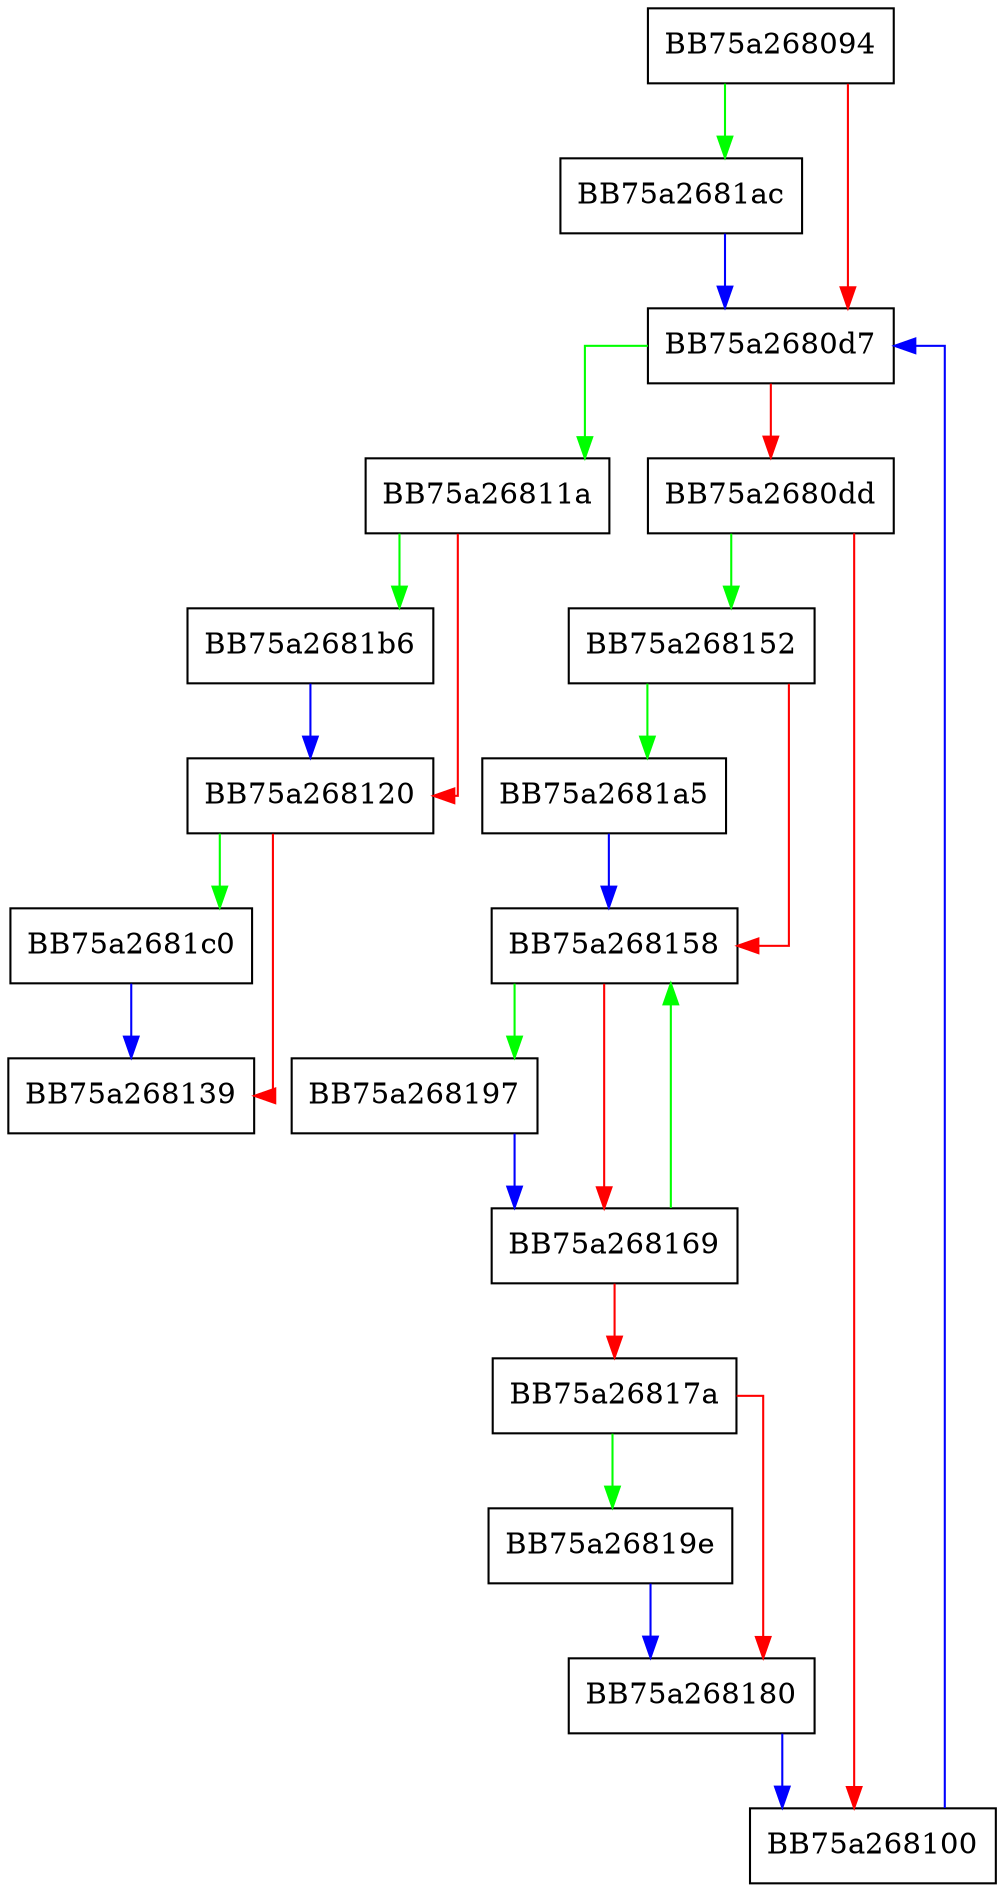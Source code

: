 digraph Update {
  node [shape="box"];
  graph [splines=ortho];
  BB75a268094 -> BB75a2681ac [color="green"];
  BB75a268094 -> BB75a2680d7 [color="red"];
  BB75a2680d7 -> BB75a26811a [color="green"];
  BB75a2680d7 -> BB75a2680dd [color="red"];
  BB75a2680dd -> BB75a268152 [color="green"];
  BB75a2680dd -> BB75a268100 [color="red"];
  BB75a268100 -> BB75a2680d7 [color="blue"];
  BB75a26811a -> BB75a2681b6 [color="green"];
  BB75a26811a -> BB75a268120 [color="red"];
  BB75a268120 -> BB75a2681c0 [color="green"];
  BB75a268120 -> BB75a268139 [color="red"];
  BB75a268152 -> BB75a2681a5 [color="green"];
  BB75a268152 -> BB75a268158 [color="red"];
  BB75a268158 -> BB75a268197 [color="green"];
  BB75a268158 -> BB75a268169 [color="red"];
  BB75a268169 -> BB75a268158 [color="green"];
  BB75a268169 -> BB75a26817a [color="red"];
  BB75a26817a -> BB75a26819e [color="green"];
  BB75a26817a -> BB75a268180 [color="red"];
  BB75a268180 -> BB75a268100 [color="blue"];
  BB75a268197 -> BB75a268169 [color="blue"];
  BB75a26819e -> BB75a268180 [color="blue"];
  BB75a2681a5 -> BB75a268158 [color="blue"];
  BB75a2681ac -> BB75a2680d7 [color="blue"];
  BB75a2681b6 -> BB75a268120 [color="blue"];
  BB75a2681c0 -> BB75a268139 [color="blue"];
}
